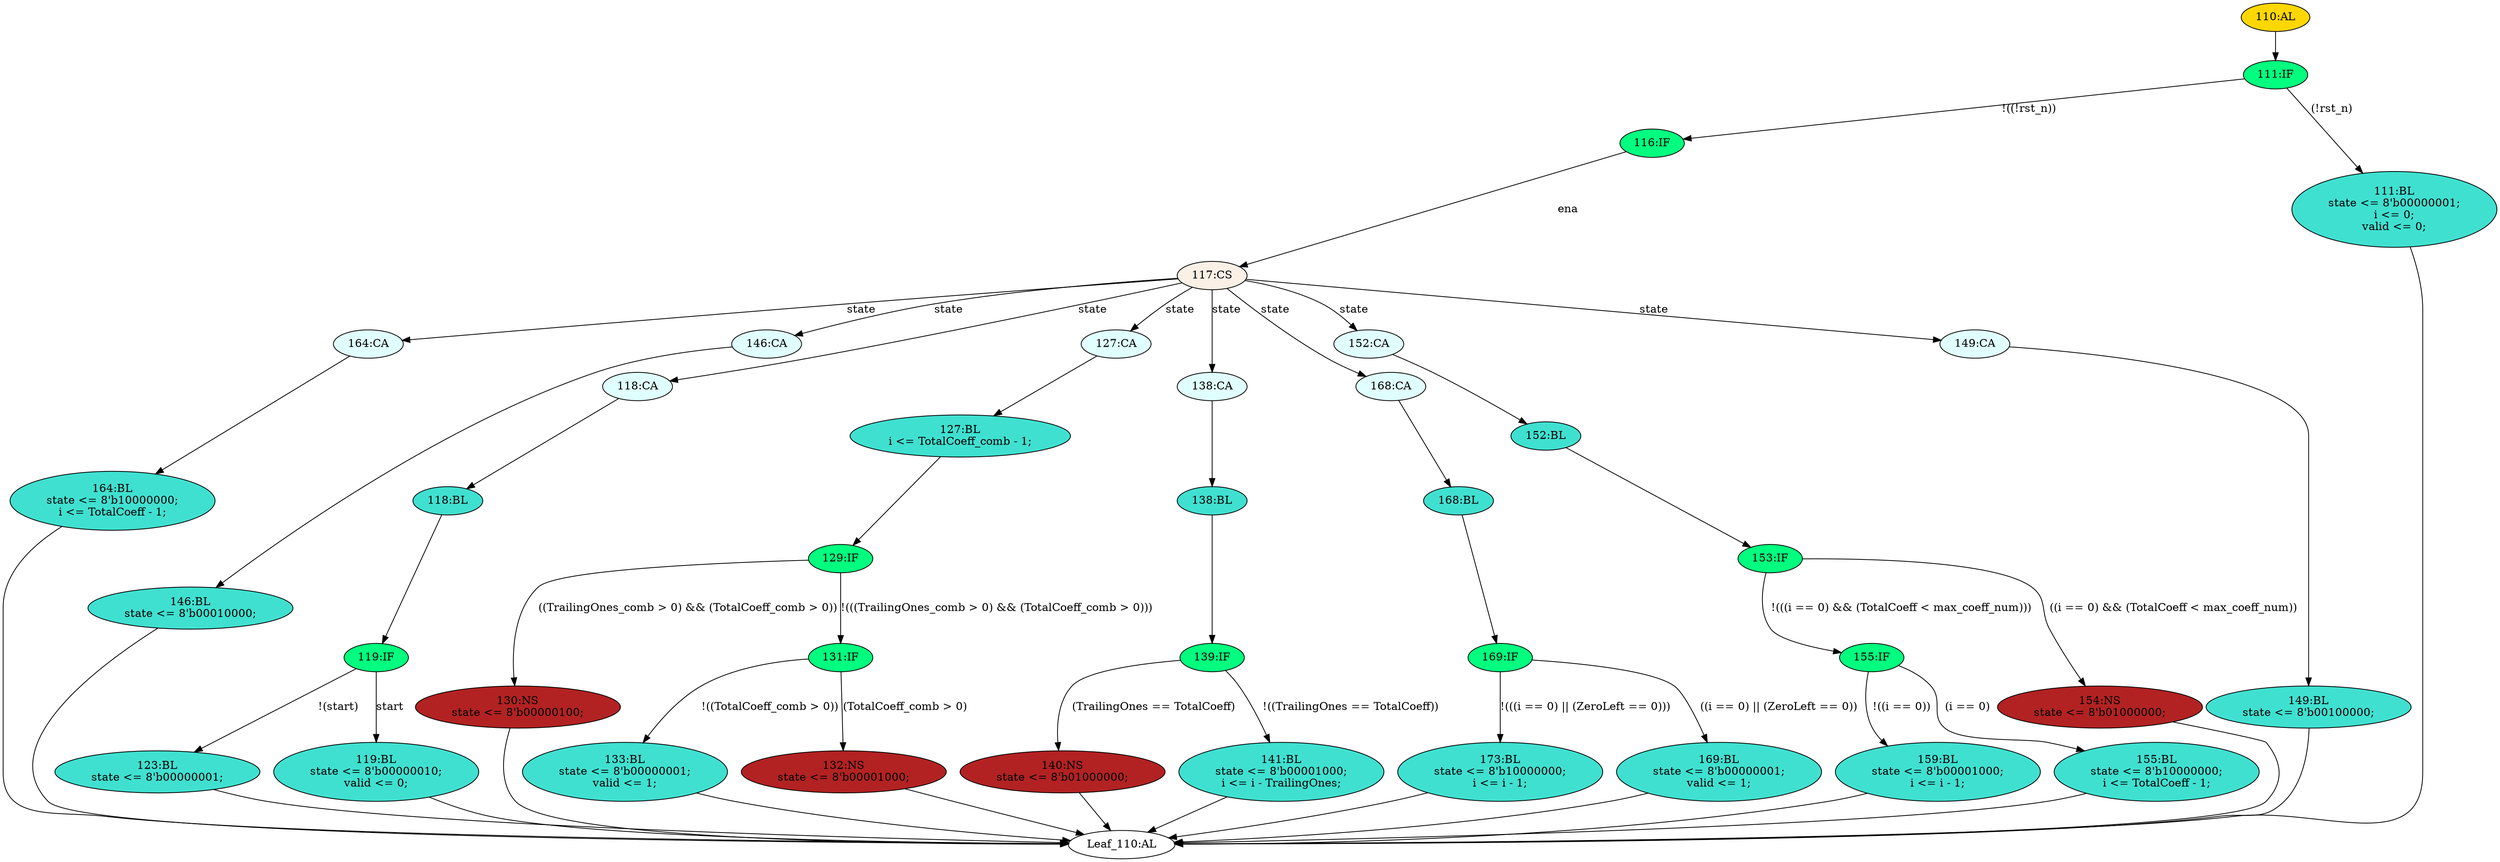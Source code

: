 strict digraph "" {
	node [label="\N"];
	"164:CA"	 [ast="<pyverilog.vparser.ast.Case object at 0x7f4aed5437d0>",
		fillcolor=lightcyan,
		label="164:CA",
		statements="[]",
		style=filled,
		typ=Case];
	"164:BL"	 [ast="<pyverilog.vparser.ast.Block object at 0x7f4aed543910>",
		fillcolor=turquoise,
		label="164:BL
state <= 8'b10000000;
i <= TotalCoeff - 1;",
		statements="[<pyverilog.vparser.ast.NonblockingSubstitution object at 0x7f4aed543950>, <pyverilog.vparser.ast.NonblockingSubstitution object \
at 0x7f4aed543ad0>]",
		style=filled,
		typ=Block];
	"164:CA" -> "164:BL"	 [cond="[]",
		lineno=None];
	"Leaf_110:AL"	 [def_var="['i', 'state', 'valid']",
		label="Leaf_110:AL"];
	"116:IF"	 [ast="<pyverilog.vparser.ast.IfStatement object at 0x7f4aed543f10>",
		fillcolor=springgreen,
		label="116:IF",
		statements="[]",
		style=filled,
		typ=IfStatement];
	"117:CS"	 [ast="<pyverilog.vparser.ast.CaseStatement object at 0x7f4aed543fd0>",
		fillcolor=linen,
		label="117:CS",
		statements="[]",
		style=filled,
		typ=CaseStatement];
	"116:IF" -> "117:CS"	 [cond="['ena']",
		label=ena,
		lineno=116];
	"146:CA"	 [ast="<pyverilog.vparser.ast.Case object at 0x7f4aed563710>",
		fillcolor=lightcyan,
		label="146:CA",
		statements="[]",
		style=filled,
		typ=Case];
	"146:BL"	 [ast="<pyverilog.vparser.ast.Block object at 0x7f4aed563790>",
		fillcolor=turquoise,
		label="146:BL
state <= 8'b00010000;",
		statements="[<pyverilog.vparser.ast.NonblockingSubstitution object at 0x7f4aed5637d0>]",
		style=filled,
		typ=Block];
	"146:CA" -> "146:BL"	 [cond="[]",
		lineno=None];
	"155:IF"	 [ast="<pyverilog.vparser.ast.IfStatement object at 0x7f4aed563d10>",
		fillcolor=springgreen,
		label="155:IF",
		statements="[]",
		style=filled,
		typ=IfStatement];
	"159:BL"	 [ast="<pyverilog.vparser.ast.Block object at 0x7f4aed563d50>",
		fillcolor=turquoise,
		label="159:BL
state <= 8'b00001000;
i <= i - 1;",
		statements="[<pyverilog.vparser.ast.NonblockingSubstitution object at 0x7f4aed563d90>, <pyverilog.vparser.ast.NonblockingSubstitution object \
at 0x7f4aed563f10>]",
		style=filled,
		typ=Block];
	"155:IF" -> "159:BL"	 [cond="['i']",
		label="!((i == 0))",
		lineno=155];
	"155:BL"	 [ast="<pyverilog.vparser.ast.Block object at 0x7f4aed54b110>",
		fillcolor=turquoise,
		label="155:BL
state <= 8'b10000000;
i <= TotalCoeff - 1;",
		statements="[<pyverilog.vparser.ast.NonblockingSubstitution object at 0x7f4aed54b150>, <pyverilog.vparser.ast.NonblockingSubstitution object \
at 0x7f4aed54b290>]",
		style=filled,
		typ=Block];
	"155:IF" -> "155:BL"	 [cond="['i']",
		label="(i == 0)",
		lineno=155];
	"152:BL"	 [ast="<pyverilog.vparser.ast.Block object at 0x7f4aed563c90>",
		fillcolor=turquoise,
		label="152:BL",
		statements="[]",
		style=filled,
		typ=Block];
	"153:IF"	 [ast="<pyverilog.vparser.ast.IfStatement object at 0x7f4aed563cd0>",
		fillcolor=springgreen,
		label="153:IF",
		statements="[]",
		style=filled,
		typ=IfStatement];
	"152:BL" -> "153:IF"	 [cond="[]",
		lineno=None];
	"173:BL"	 [ast="<pyverilog.vparser.ast.Block object at 0x7f4aed54b990>",
		fillcolor=turquoise,
		label="173:BL
state <= 8'b10000000;
i <= i - 1;",
		statements="[<pyverilog.vparser.ast.NonblockingSubstitution object at 0x7f4aed54b9d0>, <pyverilog.vparser.ast.NonblockingSubstitution object \
at 0x7f4aed54bb50>]",
		style=filled,
		typ=Block];
	"173:BL" -> "Leaf_110:AL"	 [cond="[]",
		lineno=None];
	"123:BL"	 [ast="<pyverilog.vparser.ast.Block object at 0x7f4aed5411d0>",
		fillcolor=turquoise,
		label="123:BL
state <= 8'b00000001;",
		statements="[<pyverilog.vparser.ast.NonblockingSubstitution object at 0x7f4aed541210>]",
		style=filled,
		typ=Block];
	"123:BL" -> "Leaf_110:AL"	 [cond="[]",
		lineno=None];
	"169:IF"	 [ast="<pyverilog.vparser.ast.IfStatement object at 0x7f4aed54b950>",
		fillcolor=springgreen,
		label="169:IF",
		statements="[]",
		style=filled,
		typ=IfStatement];
	"169:IF" -> "173:BL"	 [cond="['i', 'ZeroLeft']",
		label="!(((i == 0) || (ZeroLeft == 0)))",
		lineno=169];
	"169:BL"	 [ast="<pyverilog.vparser.ast.Block object at 0x7f4aed54bd10>",
		fillcolor=turquoise,
		label="169:BL
state <= 8'b00000001;
valid <= 1;",
		statements="[<pyverilog.vparser.ast.NonblockingSubstitution object at 0x7f4aed54bd50>, <pyverilog.vparser.ast.NonblockingSubstitution object \
at 0x7f4aed54be90>]",
		style=filled,
		typ=Block];
	"169:IF" -> "169:BL"	 [cond="['i', 'ZeroLeft']",
		label="((i == 0) || (ZeroLeft == 0))",
		lineno=169];
	"130:NS"	 [ast="<pyverilog.vparser.ast.NonblockingSubstitution object at 0x7f4aed541c90>",
		fillcolor=firebrick,
		label="130:NS
state <= 8'b00000100;",
		statements="[<pyverilog.vparser.ast.NonblockingSubstitution object at 0x7f4aed541c90>]",
		style=filled,
		typ=NonblockingSubstitution];
	"130:NS" -> "Leaf_110:AL"	 [cond="[]",
		lineno=None];
	"140:NS"	 [ast="<pyverilog.vparser.ast.NonblockingSubstitution object at 0x7f4aed563490>",
		fillcolor=firebrick,
		label="140:NS
state <= 8'b01000000;",
		statements="[<pyverilog.vparser.ast.NonblockingSubstitution object at 0x7f4aed563490>]",
		style=filled,
		typ=NonblockingSubstitution];
	"140:NS" -> "Leaf_110:AL"	 [cond="[]",
		lineno=None];
	"141:BL"	 [ast="<pyverilog.vparser.ast.Block object at 0x7f4aed563150>",
		fillcolor=turquoise,
		label="141:BL
state <= 8'b00001000;
i <= i - TrailingOnes;",
		statements="[<pyverilog.vparser.ast.NonblockingSubstitution object at 0x7f4aed563190>, <pyverilog.vparser.ast.NonblockingSubstitution object \
at 0x7f4aed563310>]",
		style=filled,
		typ=Block];
	"141:BL" -> "Leaf_110:AL"	 [cond="[]",
		lineno=None];
	"118:CA"	 [ast="<pyverilog.vparser.ast.Case object at 0x7f4aed5410d0>",
		fillcolor=lightcyan,
		label="118:CA",
		statements="[]",
		style=filled,
		typ=Case];
	"118:BL"	 [ast="<pyverilog.vparser.ast.Block object at 0x7f4aed541150>",
		fillcolor=turquoise,
		label="118:BL",
		statements="[]",
		style=filled,
		typ=Block];
	"118:CA" -> "118:BL"	 [cond="[]",
		lineno=None];
	"127:BL"	 [ast="<pyverilog.vparser.ast.Block object at 0x7f4aed541750>",
		fillcolor=turquoise,
		label="127:BL
i <= TotalCoeff_comb - 1;",
		statements="[<pyverilog.vparser.ast.NonblockingSubstitution object at 0x7f4aed541790>]",
		style=filled,
		typ=Block];
	"129:IF"	 [ast="<pyverilog.vparser.ast.IfStatement object at 0x7f4aed5419d0>",
		fillcolor=springgreen,
		label="129:IF",
		statements="[]",
		style=filled,
		typ=IfStatement];
	"127:BL" -> "129:IF"	 [cond="[]",
		lineno=None];
	"159:BL" -> "Leaf_110:AL"	 [cond="[]",
		lineno=None];
	"127:CA"	 [ast="<pyverilog.vparser.ast.Case object at 0x7f4aed5416d0>",
		fillcolor=lightcyan,
		label="127:CA",
		statements="[]",
		style=filled,
		typ=Case];
	"127:CA" -> "127:BL"	 [cond="[]",
		lineno=None];
	"131:IF"	 [ast="<pyverilog.vparser.ast.IfStatement object at 0x7f4aed541a10>",
		fillcolor=springgreen,
		label="131:IF",
		statements="[]",
		style=filled,
		typ=IfStatement];
	"133:BL"	 [ast="<pyverilog.vparser.ast.Block object at 0x7f4aed543ed0>",
		fillcolor=turquoise,
		label="133:BL
state <= 8'b00000001;
valid <= 1;",
		statements="[<pyverilog.vparser.ast.NonblockingSubstitution object at 0x7f4aee174ad0>, <pyverilog.vparser.ast.NonblockingSubstitution object \
at 0x7f4aed543d90>]",
		style=filled,
		typ=Block];
	"131:IF" -> "133:BL"	 [cond="['TotalCoeff_comb']",
		label="!((TotalCoeff_comb > 0))",
		lineno=131];
	"132:NS"	 [ast="<pyverilog.vparser.ast.NonblockingSubstitution object at 0x7f4aed541a50>",
		fillcolor=firebrick,
		label="132:NS
state <= 8'b00001000;",
		statements="[<pyverilog.vparser.ast.NonblockingSubstitution object at 0x7f4aed541a50>]",
		style=filled,
		typ=NonblockingSubstitution];
	"131:IF" -> "132:NS"	 [cond="['TotalCoeff_comb']",
		label="(TotalCoeff_comb > 0)",
		lineno=131];
	"111:BL"	 [ast="<pyverilog.vparser.ast.Block object at 0x7f4aed568650>",
		fillcolor=turquoise,
		label="111:BL
state <= 8'b00000001;
i <= 0;
valid <= 0;",
		statements="[<pyverilog.vparser.ast.NonblockingSubstitution object at 0x7f4aed568290>, <pyverilog.vparser.ast.NonblockingSubstitution object \
at 0x7f4aed5683d0>, <pyverilog.vparser.ast.NonblockingSubstitution object at 0x7f4aed568510>]",
		style=filled,
		typ=Block];
	"111:BL" -> "Leaf_110:AL"	 [cond="[]",
		lineno=None];
	"138:CA"	 [ast="<pyverilog.vparser.ast.Case object at 0x7f4aed563050>",
		fillcolor=lightcyan,
		label="138:CA",
		statements="[]",
		style=filled,
		typ=Case];
	"138:BL"	 [ast="<pyverilog.vparser.ast.Block object at 0x7f4aed5630d0>",
		fillcolor=turquoise,
		label="138:BL",
		statements="[]",
		style=filled,
		typ=Block];
	"138:CA" -> "138:BL"	 [cond="[]",
		lineno=None];
	"119:IF"	 [ast="<pyverilog.vparser.ast.IfStatement object at 0x7f4aed541190>",
		fillcolor=springgreen,
		label="119:IF",
		statements="[]",
		style=filled,
		typ=IfStatement];
	"119:IF" -> "123:BL"	 [cond="['start']",
		label="!(start)",
		lineno=119];
	"119:BL"	 [ast="<pyverilog.vparser.ast.Block object at 0x7f4aed541390>",
		fillcolor=turquoise,
		label="119:BL
state <= 8'b00000010;
valid <= 0;",
		statements="[<pyverilog.vparser.ast.NonblockingSubstitution object at 0x7f4aed5413d0>, <pyverilog.vparser.ast.NonblockingSubstitution object \
at 0x7f4aed541510>]",
		style=filled,
		typ=Block];
	"119:IF" -> "119:BL"	 [cond="['start']",
		label=start,
		lineno=119];
	"168:CA"	 [ast="<pyverilog.vparser.ast.Case object at 0x7f4aed54b890>",
		fillcolor=lightcyan,
		label="168:CA",
		statements="[]",
		style=filled,
		typ=Case];
	"168:BL"	 [ast="<pyverilog.vparser.ast.Block object at 0x7f4aed54b910>",
		fillcolor=turquoise,
		label="168:BL",
		statements="[]",
		style=filled,
		typ=Block];
	"168:CA" -> "168:BL"	 [cond="[]",
		lineno=None];
	"152:CA"	 [ast="<pyverilog.vparser.ast.Case object at 0x7f4aed563c10>",
		fillcolor=lightcyan,
		label="152:CA",
		statements="[]",
		style=filled,
		typ=Case];
	"152:CA" -> "152:BL"	 [cond="[]",
		lineno=None];
	"149:BL"	 [ast="<pyverilog.vparser.ast.Block object at 0x7f4aed563a10>",
		fillcolor=turquoise,
		label="149:BL
state <= 8'b00100000;",
		statements="[<pyverilog.vparser.ast.NonblockingSubstitution object at 0x7f4aed563a50>]",
		style=filled,
		typ=Block];
	"149:BL" -> "Leaf_110:AL"	 [cond="[]",
		lineno=None];
	"164:BL" -> "Leaf_110:AL"	 [cond="[]",
		lineno=None];
	"149:CA"	 [ast="<pyverilog.vparser.ast.Case object at 0x7f4aed563990>",
		fillcolor=lightcyan,
		label="149:CA",
		statements="[]",
		style=filled,
		typ=Case];
	"149:CA" -> "149:BL"	 [cond="[]",
		lineno=None];
	"168:BL" -> "169:IF"	 [cond="[]",
		lineno=None];
	"139:IF"	 [ast="<pyverilog.vparser.ast.IfStatement object at 0x7f4aed563110>",
		fillcolor=springgreen,
		label="139:IF",
		statements="[]",
		style=filled,
		typ=IfStatement];
	"139:IF" -> "140:NS"	 [cond="['TrailingOnes', 'TotalCoeff']",
		label="(TrailingOnes == TotalCoeff)",
		lineno=139];
	"139:IF" -> "141:BL"	 [cond="['TrailingOnes', 'TotalCoeff']",
		label="!((TrailingOnes == TotalCoeff))",
		lineno=139];
	"146:BL" -> "Leaf_110:AL"	 [cond="[]",
		lineno=None];
	"111:IF"	 [ast="<pyverilog.vparser.ast.IfStatement object at 0x7f4aed568690>",
		fillcolor=springgreen,
		label="111:IF",
		statements="[]",
		style=filled,
		typ=IfStatement];
	"111:IF" -> "116:IF"	 [cond="['rst_n']",
		label="!((!rst_n))",
		lineno=111];
	"111:IF" -> "111:BL"	 [cond="['rst_n']",
		label="(!rst_n)",
		lineno=111];
	"117:CS" -> "164:CA"	 [cond="['state']",
		label=state,
		lineno=117];
	"117:CS" -> "146:CA"	 [cond="['state']",
		label=state,
		lineno=117];
	"117:CS" -> "118:CA"	 [cond="['state']",
		label=state,
		lineno=117];
	"117:CS" -> "127:CA"	 [cond="['state']",
		label=state,
		lineno=117];
	"117:CS" -> "138:CA"	 [cond="['state']",
		label=state,
		lineno=117];
	"117:CS" -> "168:CA"	 [cond="['state']",
		label=state,
		lineno=117];
	"117:CS" -> "152:CA"	 [cond="['state']",
		label=state,
		lineno=117];
	"117:CS" -> "149:CA"	 [cond="['state']",
		label=state,
		lineno=117];
	"153:IF" -> "155:IF"	 [cond="['i', 'TotalCoeff', 'max_coeff_num']",
		label="!(((i == 0) && (TotalCoeff < max_coeff_num)))",
		lineno=153];
	"154:NS"	 [ast="<pyverilog.vparser.ast.NonblockingSubstitution object at 0x7f4aed54b510>",
		fillcolor=firebrick,
		label="154:NS
state <= 8'b01000000;",
		statements="[<pyverilog.vparser.ast.NonblockingSubstitution object at 0x7f4aed54b510>]",
		style=filled,
		typ=NonblockingSubstitution];
	"153:IF" -> "154:NS"	 [cond="['i', 'TotalCoeff', 'max_coeff_num']",
		label="((i == 0) && (TotalCoeff < max_coeff_num))",
		lineno=153];
	"155:BL" -> "Leaf_110:AL"	 [cond="[]",
		lineno=None];
	"133:BL" -> "Leaf_110:AL"	 [cond="[]",
		lineno=None];
	"118:BL" -> "119:IF"	 [cond="[]",
		lineno=None];
	"119:BL" -> "Leaf_110:AL"	 [cond="[]",
		lineno=None];
	"110:AL"	 [ast="<pyverilog.vparser.ast.Always object at 0x7f4aed568790>",
		clk_sens=True,
		fillcolor=gold,
		label="110:AL",
		sens="['clk', 'rst_n']",
		statements="[]",
		style=filled,
		typ=Always,
		use_var="['rst_n', 'TotalCoeff_comb', 'ena', 'i', 'start', 'state', 'max_coeff_num', 'TrailingOnes_comb', 'TotalCoeff', 'ZeroLeft', 'TrailingOnes']"];
	"110:AL" -> "111:IF"	 [cond="[]",
		lineno=None];
	"169:BL" -> "Leaf_110:AL"	 [cond="[]",
		lineno=None];
	"138:BL" -> "139:IF"	 [cond="[]",
		lineno=None];
	"154:NS" -> "Leaf_110:AL"	 [cond="[]",
		lineno=None];
	"132:NS" -> "Leaf_110:AL"	 [cond="[]",
		lineno=None];
	"129:IF" -> "130:NS"	 [cond="['TrailingOnes_comb', 'TotalCoeff_comb']",
		label="((TrailingOnes_comb > 0) && (TotalCoeff_comb > 0))",
		lineno=129];
	"129:IF" -> "131:IF"	 [cond="['TrailingOnes_comb', 'TotalCoeff_comb']",
		label="!(((TrailingOnes_comb > 0) && (TotalCoeff_comb > 0)))",
		lineno=129];
}
